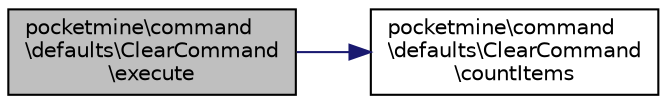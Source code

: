 digraph "pocketmine\command\defaults\ClearCommand\execute"
{
 // INTERACTIVE_SVG=YES
 // LATEX_PDF_SIZE
  edge [fontname="Helvetica",fontsize="10",labelfontname="Helvetica",labelfontsize="10"];
  node [fontname="Helvetica",fontsize="10",shape=record];
  rankdir="LR";
  Node1 [label="pocketmine\\command\l\\defaults\\ClearCommand\l\\execute",height=0.2,width=0.4,color="black", fillcolor="grey75", style="filled", fontcolor="black",tooltip=" "];
  Node1 -> Node2 [color="midnightblue",fontsize="10",style="solid",fontname="Helvetica"];
  Node2 [label="pocketmine\\command\l\\defaults\\ClearCommand\l\\countItems",height=0.2,width=0.4,color="black", fillcolor="white", style="filled",URL="$da/d9c/classpocketmine_1_1command_1_1defaults_1_1_clear_command.html#af36a51dcc00443019f29950e09c44289",tooltip=" "];
}
